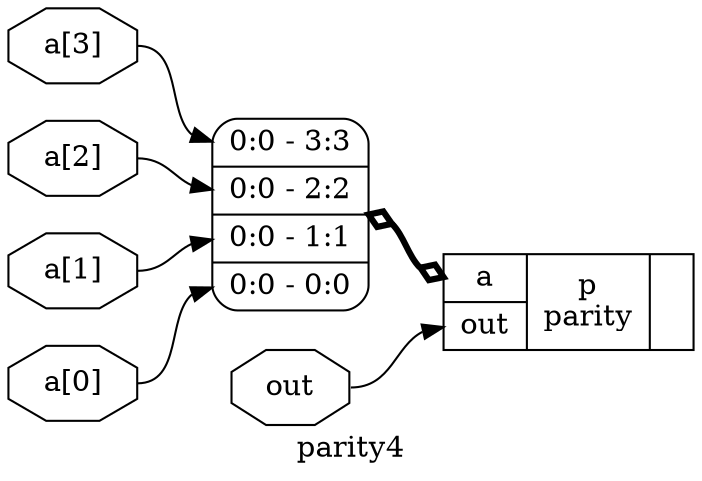 digraph "parity4" {
label="parity4";
rankdir="LR";
remincross=true;
n1 [ shape=octagon, label="a[0]", color="black", fontcolor="black" ];
n2 [ shape=octagon, label="a[1]", color="black", fontcolor="black" ];
n3 [ shape=octagon, label="a[2]", color="black", fontcolor="black" ];
n4 [ shape=octagon, label="a[3]", color="black", fontcolor="black" ];
n5 [ shape=octagon, label="out", color="black", fontcolor="black" ];
c7 [ shape=record, label="{{<p6> a|<p5> out}|p\nparity|{}}" ];
x0 [ shape=record, style=rounded, label="<s3> 0:0 - 3:3 |<s2> 0:0 - 2:2 |<s1> 0:0 - 1:1 |<s0> 0:0 - 0:0 " ];
x0:e -> c7:p6:w [arrowhead=odiamond, arrowtail=odiamond, dir=both, color="black", style="setlinewidth(3)", label=""];
n1:e -> x0:s0:w [color="black", label=""];
n2:e -> x0:s1:w [color="black", label=""];
n3:e -> x0:s2:w [color="black", label=""];
n4:e -> x0:s3:w [color="black", label=""];
n5:e -> c7:p5:w [color="black", label=""];
}
